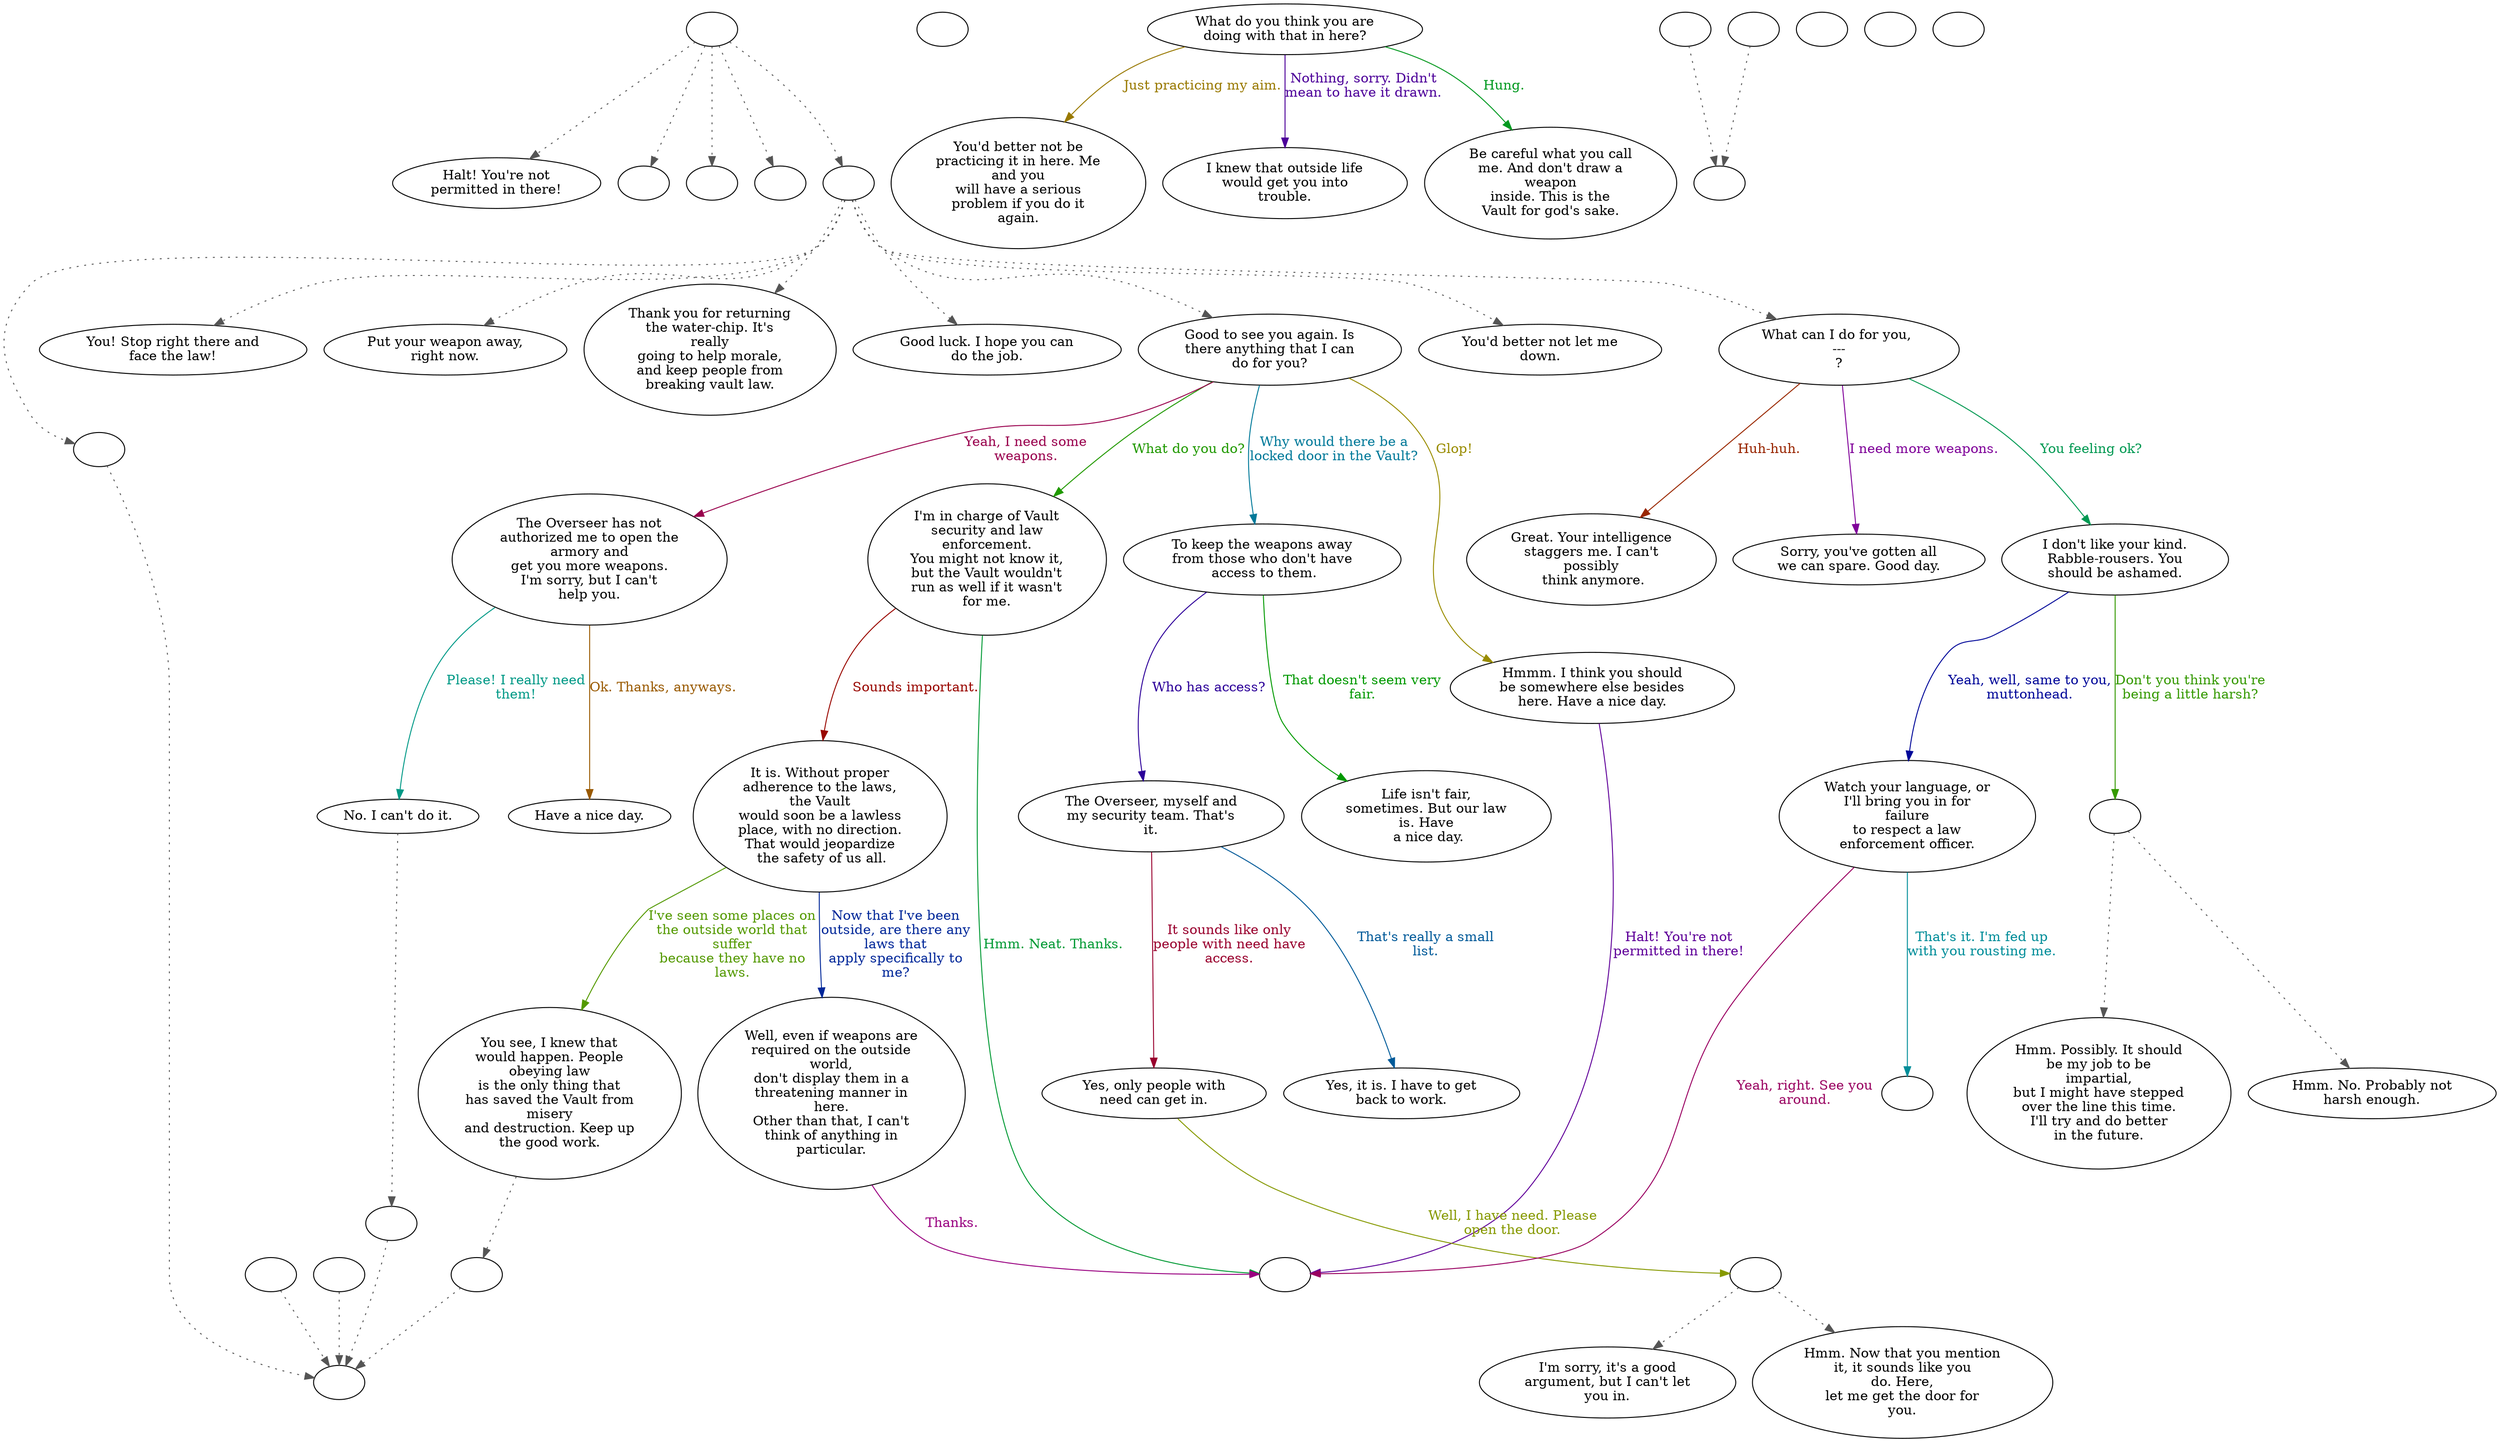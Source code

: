 digraph OFFICER {
  "start" [style=filled       fillcolor="#FFFFFF"       color="#000000"]
  "start" -> "critter_p_proc" [style=dotted color="#555555"]
  "start" -> "destroy_p_proc" [style=dotted color="#555555"]
  "start" -> "map_enter_p_proc" [style=dotted color="#555555"]
  "start" -> "pickup_p_proc" [style=dotted color="#555555"]
  "start" -> "talk_p_proc" [style=dotted color="#555555"]
  "start" [label=""]
  "critter_p_proc" [style=filled       fillcolor="#FFFFFF"       color="#000000"]
  "critter_p_proc" [label="Halt! You're not\npermitted in there!"]
  "damage_p_proc" [style=filled       fillcolor="#FFFFFF"       color="#000000"]
  "damage_p_proc" [label=""]
  "destroy_p_proc" [style=filled       fillcolor="#FFFFFF"       color="#000000"]
  "destroy_p_proc" [label=""]
  "map_enter_p_proc" [style=filled       fillcolor="#FFFFFF"       color="#000000"]
  "map_enter_p_proc" [label=""]
  "pickup_p_proc" [style=filled       fillcolor="#FFFFFF"       color="#000000"]
  "pickup_p_proc" [label=""]
  "talk_p_proc" [style=filled       fillcolor="#FFFFFF"       color="#000000"]
  "talk_p_proc" -> "get_reaction" [style=dotted color="#555555"]
  "talk_p_proc" -> "Officer00" [style=dotted color="#555555"]
  "talk_p_proc" -> "Officer27" [style=dotted color="#555555"]
  "talk_p_proc" -> "Officer01" [style=dotted color="#555555"]
  "talk_p_proc" -> "Officer25" [style=dotted color="#555555"]
  "talk_p_proc" -> "Officer02" [style=dotted color="#555555"]
  "talk_p_proc" -> "Officer26" [style=dotted color="#555555"]
  "talk_p_proc" -> "Officer18" [style=dotted color="#555555"]
  "talk_p_proc" [label=""]
  "Officer00" [style=filled       fillcolor="#FFFFFF"       color="#000000"]
  "Officer00" [label="You! Stop right there and\nface the law!"]
  "Officer01" [style=filled       fillcolor="#FFFFFF"       color="#000000"]
  "Officer01" [label="Thank you for returning\nthe water-chip. It's\nreally\ngoing to help morale,\nand keep people from\nbreaking vault law."]
  "Officer02" [style=filled       fillcolor="#FFFFFF"       color="#000000"]
  "Officer02" [label="Good to see you again. Is\nthere anything that I can\ndo for you?"]
  "Officer02" -> "Officer04" [label="What do you do?" color="#209900" fontcolor="#209900"]
  "Officer02" -> "Officer08" [label="Yeah, I need some\nweapons." color="#99004D" fontcolor="#99004D"]
  "Officer02" -> "Officer11" [label="Why would there be a\nlocked door in the Vault?" color="#007999" fontcolor="#007999"]
  "Officer02" -> "Officer03" [label="Glop!" color="#998C00" fontcolor="#998C00"]
  "Officer03" [style=filled       fillcolor="#FFFFFF"       color="#000000"]
  "Officer03" [label="Hmmm. I think you should\nbe somewhere else besides\nhere. Have a nice day."]
  "Officer03" -> "OfficerEnd" [label="Halt! You're not\npermitted in there!" color="#5F0099" fontcolor="#5F0099"]
  "Officer04" [style=filled       fillcolor="#FFFFFF"       color="#000000"]
  "Officer04" [label="I'm in charge of Vault\nsecurity and law\nenforcement.\nYou might not know it,\nbut the Vault wouldn't\nrun as well if it wasn't\nfor me."]
  "Officer04" -> "OfficerEnd" [label="Hmm. Neat. Thanks." color="#009933" fontcolor="#009933"]
  "Officer04" -> "Officer05" [label="Sounds important." color="#990600" fontcolor="#990600"]
  "Officer05" [style=filled       fillcolor="#FFFFFF"       color="#000000"]
  "Officer05" [label="It is. Without proper\nadherence to the laws,\nthe Vault\nwould soon be a lawless\nplace, with no direction.\nThat would jeopardize\n the safety of us all."]
  "Officer05" -> "Officer06" [label="Now that I've been\noutside, are there any\nlaws that\napply specifically to\nme?" color="#002799" fontcolor="#002799"]
  "Officer05" -> "Officer07" [label="I've seen some places on\nthe outside world that\nsuffer\nbecause they have no\nlaws." color="#539900" fontcolor="#539900"]
  "Officer06" [style=filled       fillcolor="#FFFFFF"       color="#000000"]
  "Officer06" [label="Well, even if weapons are\nrequired on the outside\nworld,\ndon't display them in a\nthreatening manner in\nhere.\nOther than that, I can't\nthink of anything in\nparticular."]
  "Officer06" -> "OfficerEnd" [label="Thanks." color="#990080" fontcolor="#990080"]
  "Officer07" [style=filled       fillcolor="#FFFFFF"       color="#000000"]
  "Officer07" -> "UpReact" [style=dotted color="#555555"]
  "Officer07" [label="You see, I knew that\nwould happen. People\nobeying law\nis the only thing that\nhas saved the Vault from\nmisery\nand destruction. Keep up\nthe good work."]
  "Officer08" [style=filled       fillcolor="#FFFFFF"       color="#000000"]
  "Officer08" [label="The Overseer has not\nauthorized me to open the\narmory and\nget you more weapons.\nI'm sorry, but I can't\nhelp you."]
  "Officer08" -> "Officer09" [label="Please! I really need\nthem!" color="#009986" fontcolor="#009986"]
  "Officer08" -> "Officer10" [label="Ok. Thanks, anyways." color="#995900" fontcolor="#995900"]
  "Officer09" [style=filled       fillcolor="#FFFFFF"       color="#000000"]
  "Officer09" -> "DownReact" [style=dotted color="#555555"]
  "Officer09" [label="No. I can't do it."]
  "Officer10" [style=filled       fillcolor="#FFFFFF"       color="#000000"]
  "Officer10" [label="Have a nice day."]
  "Officer11" [style=filled       fillcolor="#FFFFFF"       color="#000000"]
  "Officer11" [label="To keep the weapons away\nfrom those who don't have\n access to them."]
  "Officer11" -> "Officer13" [label="Who has access?" color="#2C0099" fontcolor="#2C0099"]
  "Officer11" -> "Officer12" [label="That doesn't seem very\nfair." color="#009900" fontcolor="#009900"]
  "Officer12" [style=filled       fillcolor="#FFFFFF"       color="#000000"]
  "Officer12" [label="Life isn't fair,\nsometimes. But our law\nis. Have\n a nice day."]
  "Officer13" [style=filled       fillcolor="#FFFFFF"       color="#000000"]
  "Officer13" [label="The Overseer, myself and\nmy security team. That's\nit."]
  "Officer13" -> "Officer15" [label="It sounds like only\npeople with need have\naccess." color="#99002D" fontcolor="#99002D"]
  "Officer13" -> "Officer14" [label="That's really a small\nlist." color="#005A99" fontcolor="#005A99"]
  "Officer14" [style=filled       fillcolor="#FFFFFF"       color="#000000"]
  "Officer14" [label="Yes, it is. I have to get\nback to work."]
  "Officer15" [style=filled       fillcolor="#FFFFFF"       color="#000000"]
  "Officer15" [label="Yes, only people with\nneed can get in."]
  "Officer15" -> "Officer15a" [label="Well, I have need. Please\nopen the door." color="#869900" fontcolor="#869900"]
  "Officer15a" [style=filled       fillcolor="#FFFFFF"       color="#000000"]
  "Officer15a" -> "Officer17" [style=dotted color="#555555"]
  "Officer15a" -> "Officer16" [style=dotted color="#555555"]
  "Officer15a" [label=""]
  "Officer16" [style=filled       fillcolor="#FFFFFF"       color="#000000"]
  "Officer16" [label="I'm sorry, it's a good\nargument, but I can't let\nyou in."]
  "Officer17" [style=filled       fillcolor="#FFFFFF"       color="#000000"]
  "Officer17" [label="Hmm. Now that you mention\nit, it sounds like you\ndo. Here,\nlet me get the door for\nyou."]
  "Officer18" [style=filled       fillcolor="#FFFFFF"       color="#000000"]
  "Officer18" [label="What can I do for you, \n---\n?"]
  "Officer18" -> "Officer20" [label="I need more weapons." color="#7F0099" fontcolor="#7F0099"]
  "Officer18" -> "Officer21" [label="You feeling ok?" color="#009952" fontcolor="#009952"]
  "Officer18" -> "Officer19" [label="Huh-huh." color="#992600" fontcolor="#992600"]
  "Officer19" [style=filled       fillcolor="#FFFFFF"       color="#000000"]
  "Officer19" [label="Great. Your intelligence\nstaggers me. I can't\npossibly\n think anymore."]
  "Officer20" [style=filled       fillcolor="#FFFFFF"       color="#000000"]
  "Officer20" [label="Sorry, you've gotten all\nwe can spare. Good day."]
  "Officer21" [style=filled       fillcolor="#FFFFFF"       color="#000000"]
  "Officer21" [label="I don't like your kind.\nRabble-rousers. You\nshould be ashamed."]
  "Officer21" -> "Officer22" [label="Yeah, well, same to you,\nmuttonhead." color="#000799" fontcolor="#000799"]
  "Officer21" -> "Officer21a" [label="Don't you think you're\nbeing a little harsh?" color="#349900" fontcolor="#349900"]
  "Officer21a" [style=filled       fillcolor="#FFFFFF"       color="#000000"]
  "Officer21a" -> "Officer23" [style=dotted color="#555555"]
  "Officer21a" -> "Officer24" [style=dotted color="#555555"]
  "Officer21a" [label=""]
  "Officer22" [style=filled       fillcolor="#FFFFFF"       color="#000000"]
  "Officer22" [label="Watch your language, or\nI'll bring you in for\nfailure\nto respect a law\nenforcement officer."]
  "Officer22" -> "OfficerEnd" [label="Yeah, right. See you\naround." color="#990060" fontcolor="#990060"]
  "Officer22" -> "OfficerCombat" [label="That's it. I'm fed up\nwith you rousting me." color="#008D99" fontcolor="#008D99"]
  "Officer23" [style=filled       fillcolor="#FFFFFF"       color="#000000"]
  "Officer23" [label="Hmm. Possibly. It should\nbe my job to be\nimpartial,\nbut I might have stepped\nover the line this time.\nI'll try and do better\nin the future."]
  "Officer24" [style=filled       fillcolor="#FFFFFF"       color="#000000"]
  "Officer24" [label="Hmm. No. Probably not\nharsh enough."]
  "Officer25" [style=filled       fillcolor="#FFFFFF"       color="#000000"]
  "Officer25" [label="Good luck. I hope you can\ndo the job."]
  "Officer26" [style=filled       fillcolor="#FFFFFF"       color="#000000"]
  "Officer26" [label="You'd better not let me\ndown."]
  "Officer27" [style=filled       fillcolor="#FFFFFF"       color="#000000"]
  "Officer27" [label="Put your weapon away,\nright now."]
  "Officer28" [style=filled       fillcolor="#FFFFFF"       color="#000000"]
  "Officer28" [label="What do you think you are\ndoing with that in here?"]
  "Officer28" -> "Officer30" [label="Just practicing my aim." color="#997900" fontcolor="#997900"]
  "Officer28" -> "Officer31" [label="Nothing, sorry. Didn't\nmean to have it drawn." color="#4C0099" fontcolor="#4C0099"]
  "Officer28" -> "Officer29" [label="Hung." color="#00991F" fontcolor="#00991F"]
  "Officer29" [style=filled       fillcolor="#FFFFFF"       color="#000000"]
  "Officer29" [label="Be careful what you call\nme. And don't draw a\nweapon\ninside. This is the\nVault for god's sake."]
  "Officer30" [style=filled       fillcolor="#FFFFFF"       color="#000000"]
  "Officer30" [label="You'd better not be\npracticing it in here. Me\nand you\nwill have a serious\nproblem if you do it\nagain."]
  "Officer31" [style=filled       fillcolor="#FFFFFF"       color="#000000"]
  "Officer31" [label="I knew that outside life\nwould get you into\ntrouble."]
  "OfficerCombat" [style=filled       fillcolor="#FFFFFF"       color="#000000"]
  "OfficerCombat" [label=""]
  "OfficerEnd" [style=filled       fillcolor="#FFFFFF"       color="#000000"]
  "OfficerEnd" [label=""]
  "get_reaction" [style=filled       fillcolor="#FFFFFF"       color="#000000"]
  "get_reaction" -> "ReactToLevel" [style=dotted color="#555555"]
  "get_reaction" [label=""]
  "ReactToLevel" [style=filled       fillcolor="#FFFFFF"       color="#000000"]
  "ReactToLevel" [label=""]
  "LevelToReact" [style=filled       fillcolor="#FFFFFF"       color="#000000"]
  "LevelToReact" [label=""]
  "UpReact" [style=filled       fillcolor="#FFFFFF"       color="#000000"]
  "UpReact" -> "ReactToLevel" [style=dotted color="#555555"]
  "UpReact" [label=""]
  "DownReact" [style=filled       fillcolor="#FFFFFF"       color="#000000"]
  "DownReact" -> "ReactToLevel" [style=dotted color="#555555"]
  "DownReact" [label=""]
  "BottomReact" [style=filled       fillcolor="#FFFFFF"       color="#000000"]
  "BottomReact" [label=""]
  "TopReact" [style=filled       fillcolor="#FFFFFF"       color="#000000"]
  "TopReact" [label=""]
  "BigUpReact" [style=filled       fillcolor="#FFFFFF"       color="#000000"]
  "BigUpReact" -> "ReactToLevel" [style=dotted color="#555555"]
  "BigUpReact" [label=""]
  "BigDownReact" [style=filled       fillcolor="#FFFFFF"       color="#000000"]
  "BigDownReact" -> "ReactToLevel" [style=dotted color="#555555"]
  "BigDownReact" [label=""]
  "UpReactLevel" [style=filled       fillcolor="#FFFFFF"       color="#000000"]
  "UpReactLevel" -> "LevelToReact" [style=dotted color="#555555"]
  "UpReactLevel" [label=""]
  "DownReactLevel" [style=filled       fillcolor="#FFFFFF"       color="#000000"]
  "DownReactLevel" -> "LevelToReact" [style=dotted color="#555555"]
  "DownReactLevel" [label=""]
  "Goodbyes" [style=filled       fillcolor="#FFFFFF"       color="#000000"]
  "Goodbyes" [label=""]
}